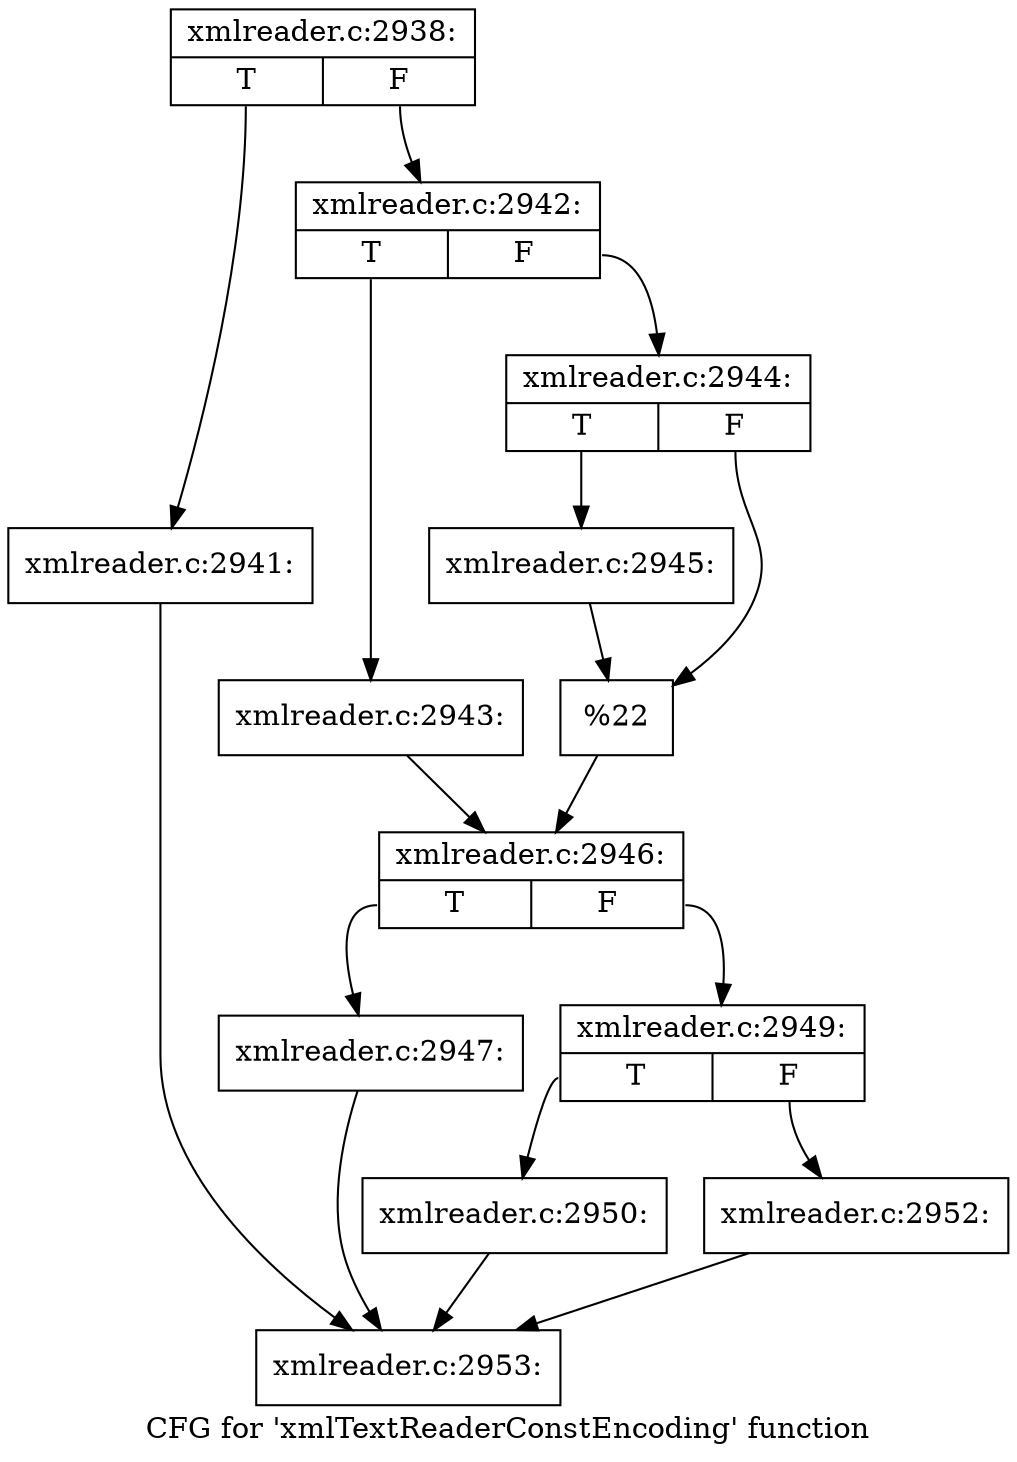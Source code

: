 digraph "CFG for 'xmlTextReaderConstEncoding' function" {
	label="CFG for 'xmlTextReaderConstEncoding' function";

	Node0x55e4493966e0 [shape=record,label="{xmlreader.c:2938:|{<s0>T|<s1>F}}"];
	Node0x55e4493966e0:s0 -> Node0x55e44939e6b0;
	Node0x55e4493966e0:s1 -> Node0x55e44939e700;
	Node0x55e44939e6b0 [shape=record,label="{xmlreader.c:2941:}"];
	Node0x55e44939e6b0 -> Node0x55e44939a2b0;
	Node0x55e44939e700 [shape=record,label="{xmlreader.c:2942:|{<s0>T|<s1>F}}"];
	Node0x55e44939e700:s0 -> Node0x55e44939eb60;
	Node0x55e44939e700:s1 -> Node0x55e44939ec00;
	Node0x55e44939eb60 [shape=record,label="{xmlreader.c:2943:}"];
	Node0x55e44939eb60 -> Node0x55e44939ebb0;
	Node0x55e44939ec00 [shape=record,label="{xmlreader.c:2944:|{<s0>T|<s1>F}}"];
	Node0x55e44939ec00:s0 -> Node0x55e44939f1e0;
	Node0x55e44939ec00:s1 -> Node0x55e44939f230;
	Node0x55e44939f1e0 [shape=record,label="{xmlreader.c:2945:}"];
	Node0x55e44939f1e0 -> Node0x55e44939f230;
	Node0x55e44939f230 [shape=record,label="{%22}"];
	Node0x55e44939f230 -> Node0x55e44939ebb0;
	Node0x55e44939ebb0 [shape=record,label="{xmlreader.c:2946:|{<s0>T|<s1>F}}"];
	Node0x55e44939ebb0:s0 -> Node0x55e44939fa00;
	Node0x55e44939ebb0:s1 -> Node0x55e44939fa50;
	Node0x55e44939fa00 [shape=record,label="{xmlreader.c:2947:}"];
	Node0x55e44939fa00 -> Node0x55e44939a2b0;
	Node0x55e44939fa50 [shape=record,label="{xmlreader.c:2949:|{<s0>T|<s1>F}}"];
	Node0x55e44939fa50:s0 -> Node0x55e44939feb0;
	Node0x55e44939fa50:s1 -> Node0x55e44939ff50;
	Node0x55e44939feb0 [shape=record,label="{xmlreader.c:2950:}"];
	Node0x55e44939feb0 -> Node0x55e44939a2b0;
	Node0x55e44939ff50 [shape=record,label="{xmlreader.c:2952:}"];
	Node0x55e44939ff50 -> Node0x55e44939a2b0;
	Node0x55e44939a2b0 [shape=record,label="{xmlreader.c:2953:}"];
}
